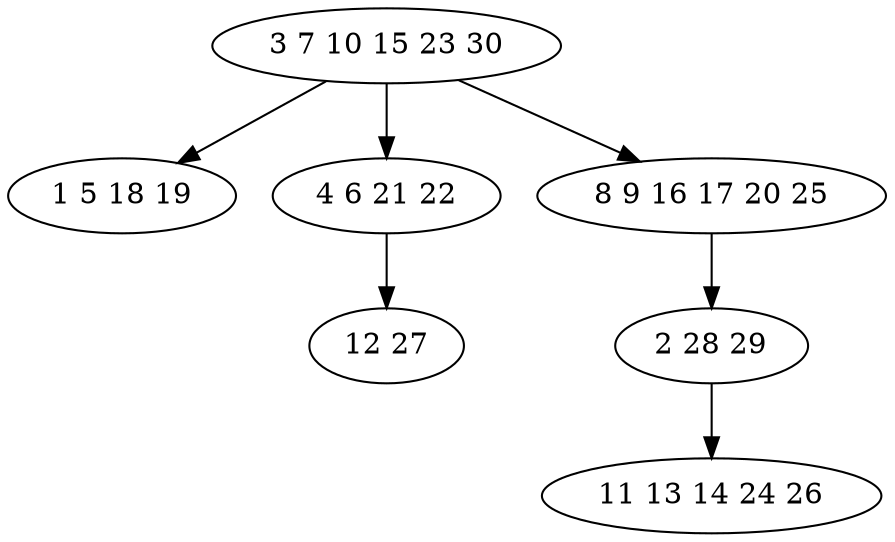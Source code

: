 digraph true_tree {
	"0" -> "1"
	"0" -> "2"
	"0" -> "3"
	"3" -> "4"
	"4" -> "5"
	"2" -> "6"
	"0" [label="3 7 10 15 23 30"];
	"1" [label="1 5 18 19"];
	"2" [label="4 6 21 22"];
	"3" [label="8 9 16 17 20 25"];
	"4" [label="2 28 29"];
	"5" [label="11 13 14 24 26"];
	"6" [label="12 27"];
}
